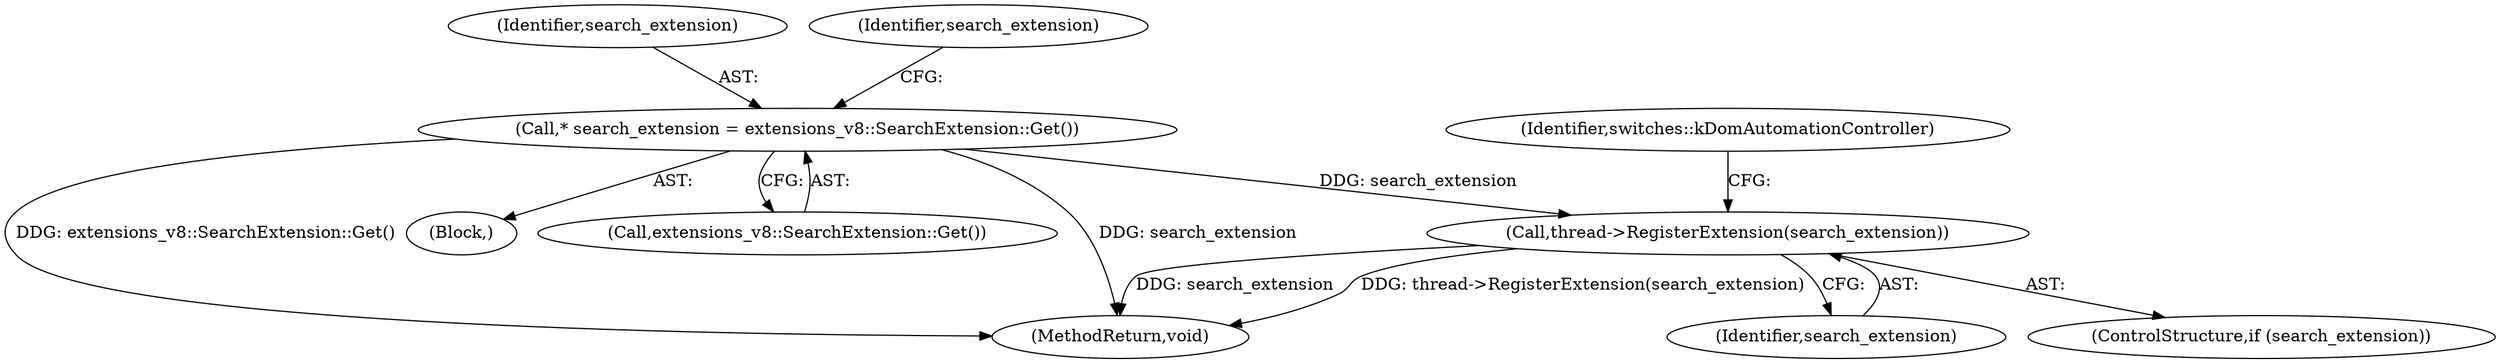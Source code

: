 digraph "0_Chrome_8262245d384be025f13e2a5b3a03b7e5c98374ce_0@API" {
"1000150" [label="(Call,thread->RegisterExtension(search_extension))"];
"1000145" [label="(Call,* search_extension = extensions_v8::SearchExtension::Get())"];
"1000176" [label="(MethodReturn,void)"];
"1000148" [label="(ControlStructure,if (search_extension))"];
"1000154" [label="(Identifier,switches::kDomAutomationController)"];
"1000101" [label="(Block,)"];
"1000150" [label="(Call,thread->RegisterExtension(search_extension))"];
"1000145" [label="(Call,* search_extension = extensions_v8::SearchExtension::Get())"];
"1000146" [label="(Identifier,search_extension)"];
"1000151" [label="(Identifier,search_extension)"];
"1000149" [label="(Identifier,search_extension)"];
"1000147" [label="(Call,extensions_v8::SearchExtension::Get())"];
"1000150" -> "1000148"  [label="AST: "];
"1000150" -> "1000151"  [label="CFG: "];
"1000151" -> "1000150"  [label="AST: "];
"1000154" -> "1000150"  [label="CFG: "];
"1000150" -> "1000176"  [label="DDG: thread->RegisterExtension(search_extension)"];
"1000150" -> "1000176"  [label="DDG: search_extension"];
"1000145" -> "1000150"  [label="DDG: search_extension"];
"1000145" -> "1000101"  [label="AST: "];
"1000145" -> "1000147"  [label="CFG: "];
"1000146" -> "1000145"  [label="AST: "];
"1000147" -> "1000145"  [label="AST: "];
"1000149" -> "1000145"  [label="CFG: "];
"1000145" -> "1000176"  [label="DDG: search_extension"];
"1000145" -> "1000176"  [label="DDG: extensions_v8::SearchExtension::Get()"];
}
